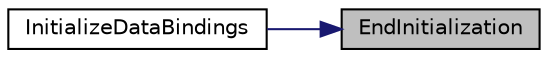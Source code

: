 digraph "EndInitialization"
{
 // LATEX_PDF_SIZE
  edge [fontname="Helvetica",fontsize="10",labelfontname="Helvetica",labelfontsize="10"];
  node [fontname="Helvetica",fontsize="10",shape=record];
  rankdir="RL";
  Node46 [label="EndInitialization",height=0.2,width=0.4,color="black", fillcolor="grey75", style="filled", fontcolor="black",tooltip=" "];
  Node46 -> Node47 [dir="back",color="midnightblue",fontsize="10",style="solid",fontname="Helvetica"];
  Node47 [label="InitializeDataBindings",height=0.2,width=0.4,color="black", fillcolor="white", style="filled",URL="$classviolet_1_1ThisAddIn.html#ae677436bf997a4b59d9649741ba8daef",tooltip=" "];
}
